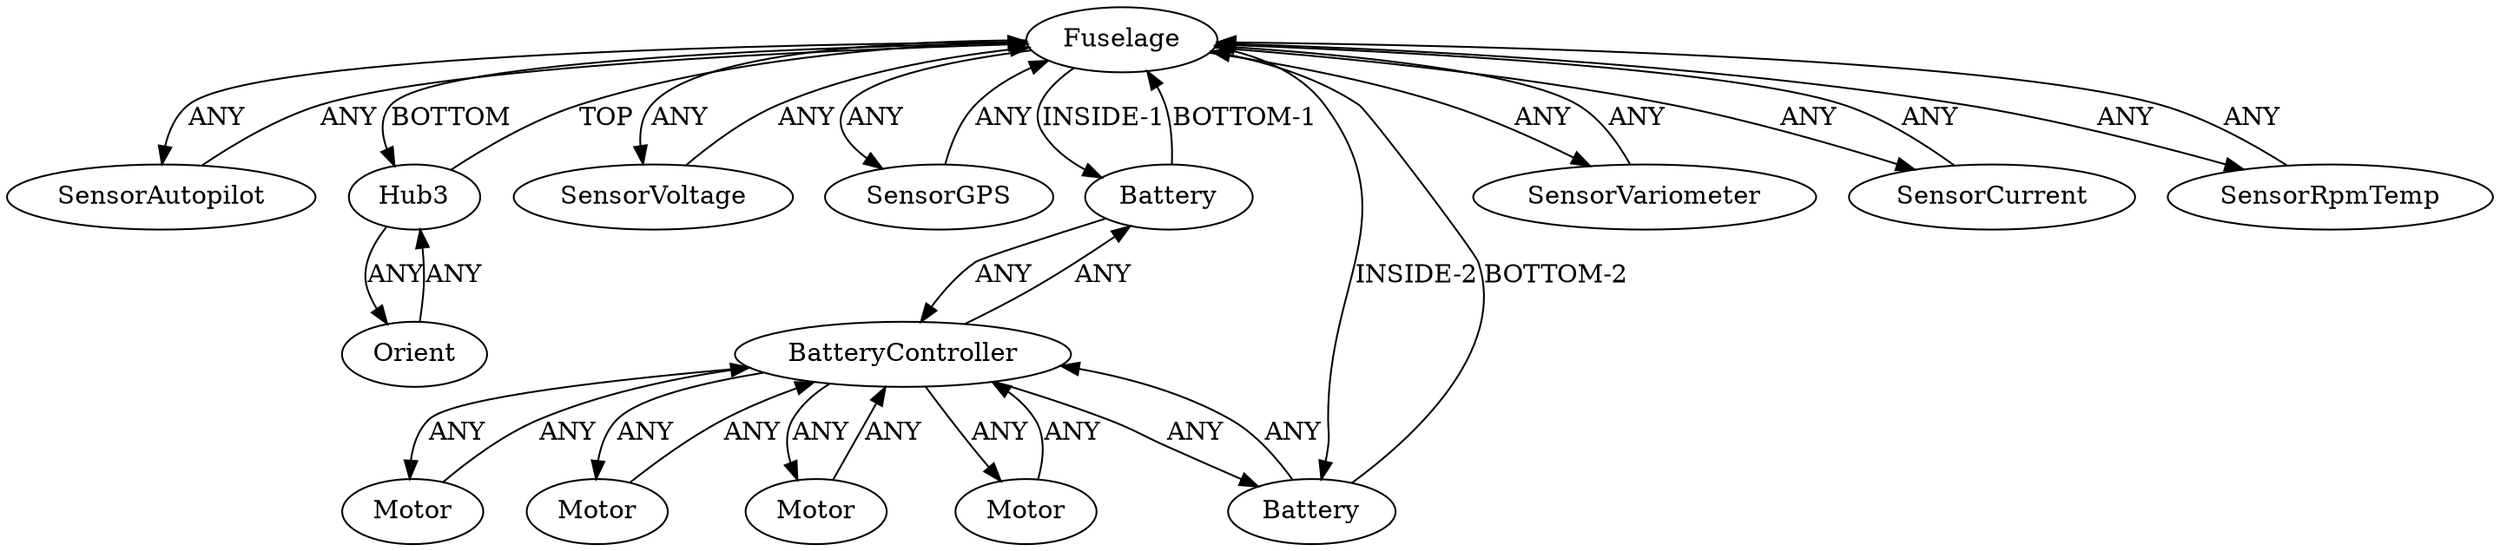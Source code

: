 /* Created by igraph 0.10.2 */
digraph {
  0 [
    instance=Fuselage_instance_1
    label=Fuselage
  ];
  1 [
    instance=Motor_instance_1
    label=Motor
  ];
  2 [
    instance=SensorAutopilot_instance_1
    label=SensorAutopilot
  ];
  3 [
    instance=Hub3_instance_4
    label=Hub3
  ];
  4 [
    instance=SensorVoltage_instance_1
    label=SensorVoltage
  ];
  5 [
    instance=Motor_instance_2
    label=Motor
  ];
  6 [
    instance=Motor_instance_3
    label=Motor
  ];
  7 [
    instance=SensorGPS_instance_1
    label=SensorGPS
  ];
  8 [
    instance=Battery_instance_1
    label=Battery
  ];
  9 [
    instance=SensorVariometer_instance_1
    label=SensorVariometer
  ];
  10 [
    instance=Battery_instance_2
    label=Battery
  ];
  11 [
    instance=Orient
    label=Orient
  ];
  12 [
    instance=SensorCurrent_instance_1
    label=SensorCurrent
  ];
  13 [
    instance=Motor_instance_4
    label=Motor
  ];
  14 [
    instance=BatteryController_instance_1
    label=BatteryController
  ];
  15 [
    instance=SensorRpmTemp_instance_1
    label=SensorRpmTemp
  ];

  0 -> 2 [
    label=ANY
  ];
  0 -> 3 [
    label=BOTTOM
  ];
  0 -> 4 [
    label=ANY
  ];
  0 -> 7 [
    label=ANY
  ];
  0 -> 8 [
    label="INSIDE-1"
  ];
  0 -> 9 [
    label=ANY
  ];
  0 -> 10 [
    label="INSIDE-2"
  ];
  0 -> 12 [
    label=ANY
  ];
  0 -> 15 [
    label=ANY
  ];
  1 -> 14 [
    label=ANY
  ];
  2 -> 0 [
    label=ANY
  ];
  3 -> 0 [
    label=TOP
  ];
  3 -> 11 [
    label=ANY
  ];
  4 -> 0 [
    label=ANY
  ];
  5 -> 14 [
    label=ANY
  ];
  6 -> 14 [
    label=ANY
  ];
  7 -> 0 [
    label=ANY
  ];
  8 -> 0 [
    label="BOTTOM-1"
  ];
  8 -> 14 [
    label=ANY
  ];
  9 -> 0 [
    label=ANY
  ];
  10 -> 0 [
    label="BOTTOM-2"
  ];
  10 -> 14 [
    label=ANY
  ];
  11 -> 3 [
    label=ANY
  ];
  12 -> 0 [
    label=ANY
  ];
  13 -> 14 [
    label=ANY
  ];
  14 -> 1 [
    label=ANY
  ];
  14 -> 5 [
    label=ANY
  ];
  14 -> 6 [
    label=ANY
  ];
  14 -> 8 [
    label=ANY
  ];
  14 -> 10 [
    label=ANY
  ];
  14 -> 13 [
    label=ANY
  ];
  15 -> 0 [
    label=ANY
  ];
}

